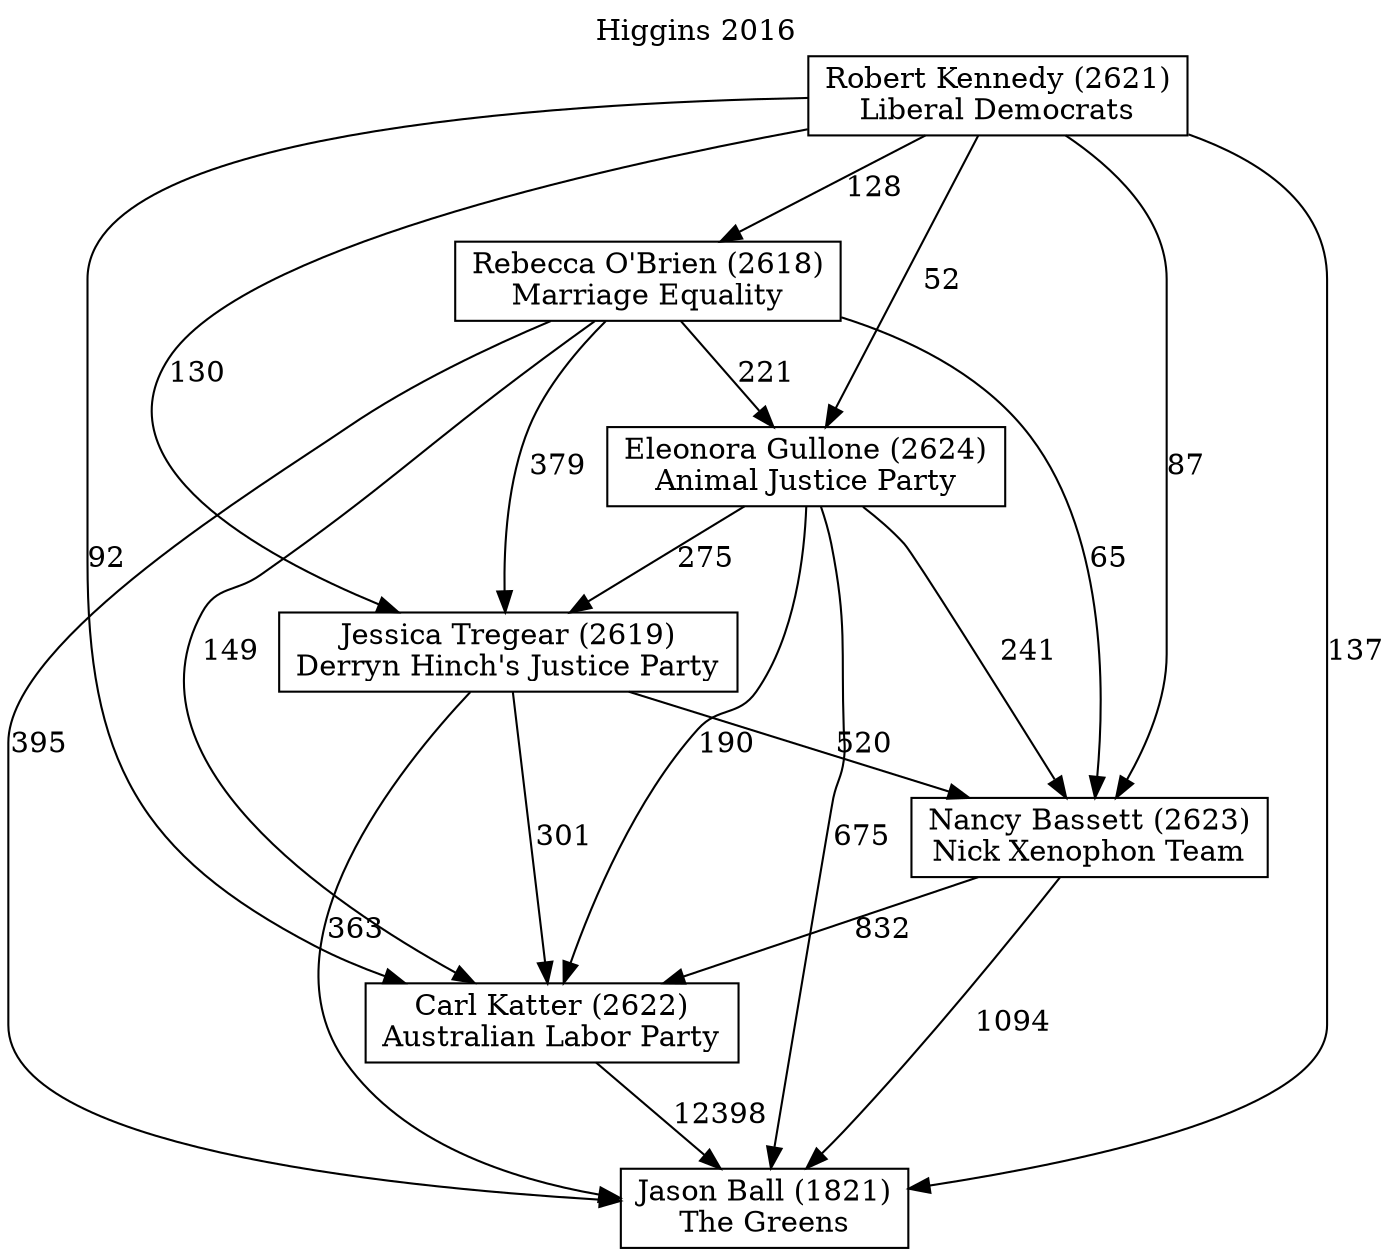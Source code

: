 // House preference flow
digraph "Jason Ball (1821)_Higgins_2016" {
	graph [label="Higgins 2016" labelloc=t mclimit=10]
	node [shape=box]
	"Carl Katter (2622)" [label="Carl Katter (2622)
Australian Labor Party"]
	"Robert Kennedy (2621)" [label="Robert Kennedy (2621)
Liberal Democrats"]
	"Nancy Bassett (2623)" [label="Nancy Bassett (2623)
Nick Xenophon Team"]
	"Eleonora Gullone (2624)" [label="Eleonora Gullone (2624)
Animal Justice Party"]
	"Rebecca O'Brien (2618)" [label="Rebecca O'Brien (2618)
Marriage Equality"]
	"Jessica Tregear (2619)" [label="Jessica Tregear (2619)
Derryn Hinch's Justice Party"]
	"Jason Ball (1821)" [label="Jason Ball (1821)
The Greens"]
	"Robert Kennedy (2621)" -> "Jason Ball (1821)" [label=137]
	"Jessica Tregear (2619)" -> "Nancy Bassett (2623)" [label=520]
	"Jessica Tregear (2619)" -> "Carl Katter (2622)" [label=301]
	"Jessica Tregear (2619)" -> "Jason Ball (1821)" [label=363]
	"Eleonora Gullone (2624)" -> "Nancy Bassett (2623)" [label=241]
	"Nancy Bassett (2623)" -> "Carl Katter (2622)" [label=832]
	"Carl Katter (2622)" -> "Jason Ball (1821)" [label=12398]
	"Robert Kennedy (2621)" -> "Eleonora Gullone (2624)" [label=52]
	"Robert Kennedy (2621)" -> "Jessica Tregear (2619)" [label=130]
	"Rebecca O'Brien (2618)" -> "Carl Katter (2622)" [label=149]
	"Rebecca O'Brien (2618)" -> "Jason Ball (1821)" [label=395]
	"Robert Kennedy (2621)" -> "Rebecca O'Brien (2618)" [label=128]
	"Eleonora Gullone (2624)" -> "Jason Ball (1821)" [label=675]
	"Rebecca O'Brien (2618)" -> "Jessica Tregear (2619)" [label=379]
	"Eleonora Gullone (2624)" -> "Jessica Tregear (2619)" [label=275]
	"Robert Kennedy (2621)" -> "Carl Katter (2622)" [label=92]
	"Nancy Bassett (2623)" -> "Jason Ball (1821)" [label=1094]
	"Rebecca O'Brien (2618)" -> "Eleonora Gullone (2624)" [label=221]
	"Rebecca O'Brien (2618)" -> "Nancy Bassett (2623)" [label=65]
	"Eleonora Gullone (2624)" -> "Carl Katter (2622)" [label=190]
	"Robert Kennedy (2621)" -> "Nancy Bassett (2623)" [label=87]
}

